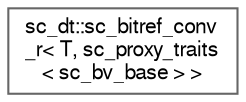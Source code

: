 digraph "Graphical Class Hierarchy"
{
 // LATEX_PDF_SIZE
  bgcolor="transparent";
  edge [fontname=FreeSans,fontsize=10,labelfontname=FreeSans,labelfontsize=10];
  node [fontname=FreeSans,fontsize=10,shape=box,height=0.2,width=0.4];
  rankdir="LR";
  Node0 [id="Node000000",label="sc_dt::sc_bitref_conv\l_r\< T, sc_proxy_traits\l\< sc_bv_base \> \>",height=0.2,width=0.4,color="grey40", fillcolor="white", style="filled",URL="$a01593.html",tooltip=" "];
}
